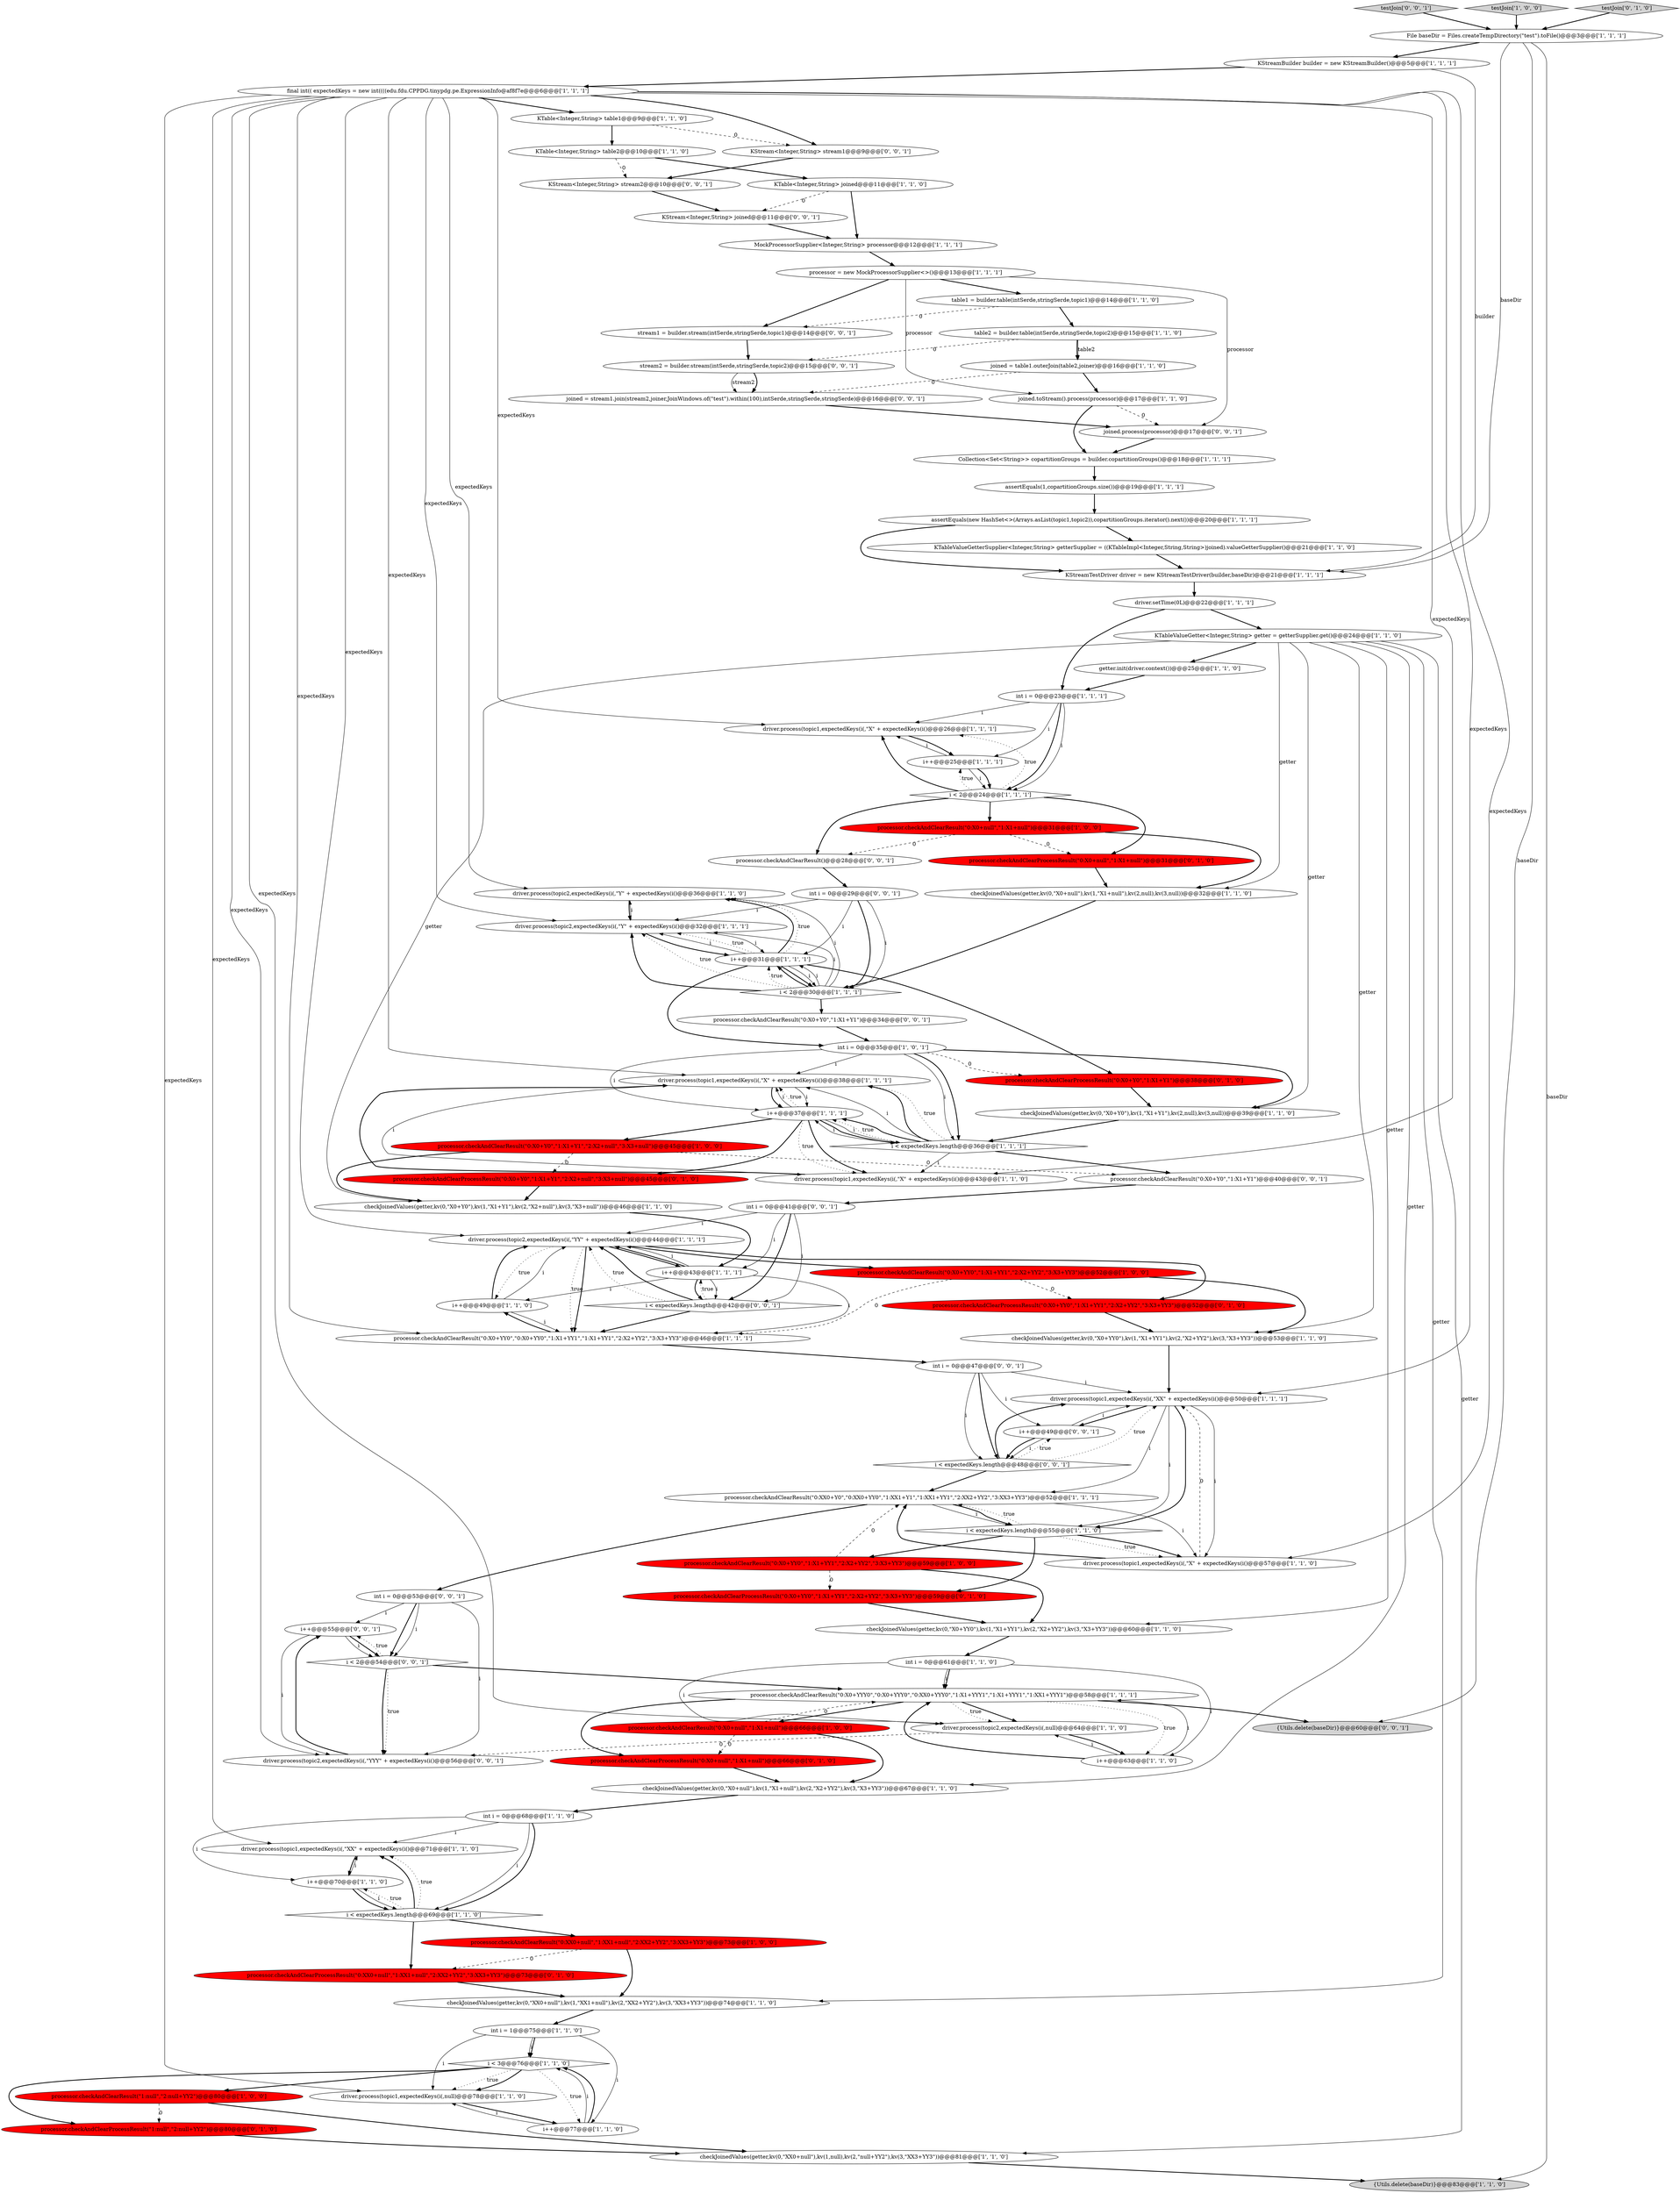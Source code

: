 digraph {
47 [style = filled, label = "KStreamBuilder builder = new KStreamBuilder()@@@5@@@['1', '1', '1']", fillcolor = white, shape = ellipse image = "AAA0AAABBB1BBB"];
90 [style = filled, label = "processor.checkAndClearResult(\"0:X0+Y0\",\"1:X1+Y1\")@@@40@@@['0', '0', '1']", fillcolor = white, shape = ellipse image = "AAA0AAABBB3BBB"];
0 [style = filled, label = "joined = table1.outerJoin(table2,joiner)@@@16@@@['1', '1', '0']", fillcolor = white, shape = ellipse image = "AAA0AAABBB1BBB"];
69 [style = filled, label = "processor.checkAndClearResult(\"0:X0+null\",\"1:X1+null\")@@@66@@@['1', '0', '0']", fillcolor = red, shape = ellipse image = "AAA1AAABBB1BBB"];
30 [style = filled, label = "i++@@@43@@@['1', '1', '1']", fillcolor = white, shape = ellipse image = "AAA0AAABBB1BBB"];
67 [style = filled, label = "driver.process(topic2,expectedKeys(i(,\"YY\" + expectedKeys(i()@@@44@@@['1', '1', '1']", fillcolor = white, shape = ellipse image = "AAA0AAABBB1BBB"];
73 [style = filled, label = "processor.checkAndClearProcessResult(\"0:X0+null\",\"1:X1+null\")@@@31@@@['0', '1', '0']", fillcolor = red, shape = ellipse image = "AAA1AAABBB2BBB"];
31 [style = filled, label = "i++@@@37@@@['1', '1', '1']", fillcolor = white, shape = ellipse image = "AAA0AAABBB1BBB"];
68 [style = filled, label = "processor.checkAndClearResult(\"0:X0+YYY0\",\"0:X0+YYY0\",\"0:XX0+YYY0\",\"1:X1+YYY1\",\"1:X1+YYY1\",\"1:XX1+YYY1\")@@@58@@@['1', '1', '1']", fillcolor = white, shape = ellipse image = "AAA0AAABBB1BBB"];
83 [style = filled, label = "KStream<Integer,String> stream2@@@10@@@['0', '0', '1']", fillcolor = white, shape = ellipse image = "AAA0AAABBB3BBB"];
98 [style = filled, label = "i++@@@55@@@['0', '0', '1']", fillcolor = white, shape = ellipse image = "AAA0AAABBB3BBB"];
95 [style = filled, label = "i < expectedKeys.length@@@42@@@['0', '0', '1']", fillcolor = white, shape = diamond image = "AAA0AAABBB3BBB"];
37 [style = filled, label = "final int(( expectedKeys = new int((((edu.fdu.CPPDG.tinypdg.pe.ExpressionInfo@af8f7e@@@6@@@['1', '1', '1']", fillcolor = white, shape = ellipse image = "AAA0AAABBB1BBB"];
53 [style = filled, label = "processor.checkAndClearResult(\"0:XX0+Y0\",\"0:XX0+YY0\",\"1:XX1+Y1\",\"1:XX1+YY1\",\"2:XX2+YY2\",\"3:XX3+YY3\")@@@52@@@['1', '1', '1']", fillcolor = white, shape = ellipse image = "AAA0AAABBB1BBB"];
54 [style = filled, label = "File baseDir = Files.createTempDirectory(\"test\").toFile()@@@3@@@['1', '1', '1']", fillcolor = white, shape = ellipse image = "AAA0AAABBB1BBB"];
38 [style = filled, label = "KTable<Integer,String> joined@@@11@@@['1', '1', '0']", fillcolor = white, shape = ellipse image = "AAA0AAABBB1BBB"];
45 [style = filled, label = "processor.checkAndClearResult(\"0:X0+YY0\",\"1:X1+YY1\",\"2:X2+YY2\",\"3:X3+YY3\")@@@59@@@['1', '0', '0']", fillcolor = red, shape = ellipse image = "AAA1AAABBB1BBB"];
36 [style = filled, label = "checkJoinedValues(getter,kv(0,\"X0+Y0\"),kv(1,\"X1+Y1\"),kv(2,\"X2+null\"),kv(3,\"X3+null\"))@@@46@@@['1', '1', '0']", fillcolor = white, shape = ellipse image = "AAA0AAABBB1BBB"];
57 [style = filled, label = "checkJoinedValues(getter,kv(0,\"X0+YY0\"),kv(1,\"X1+YY1\"),kv(2,\"X2+YY2\"),kv(3,\"X3+YY3\"))@@@53@@@['1', '1', '0']", fillcolor = white, shape = ellipse image = "AAA0AAABBB1BBB"];
76 [style = filled, label = "processor.checkAndClearProcessResult(\"0:X0+Y0\",\"1:X1+Y1\")@@@38@@@['0', '1', '0']", fillcolor = red, shape = ellipse image = "AAA1AAABBB2BBB"];
3 [style = filled, label = "processor.checkAndClearResult(\"0:X0+YY0\",\"0:X0+YY0\",\"1:X1+YY1\",\"1:X1+YY1\",\"2:X2+YY2\",\"3:X3+YY3\")@@@46@@@['1', '1', '1']", fillcolor = white, shape = ellipse image = "AAA0AAABBB1BBB"];
49 [style = filled, label = "i < 3@@@76@@@['1', '1', '0']", fillcolor = white, shape = diamond image = "AAA0AAABBB1BBB"];
33 [style = filled, label = "checkJoinedValues(getter,kv(0,\"XX0+null\"),kv(1,\"XX1+null\"),kv(2,\"XX2+YY2\"),kv(3,\"XX3+YY3\"))@@@74@@@['1', '1', '0']", fillcolor = white, shape = ellipse image = "AAA0AAABBB1BBB"];
77 [style = filled, label = "processor.checkAndClearProcessResult(\"0:X0+YY0\",\"1:X1+YY1\",\"2:X2+YY2\",\"3:X3+YY3\")@@@59@@@['0', '1', '0']", fillcolor = red, shape = ellipse image = "AAA1AAABBB2BBB"];
99 [style = filled, label = "i < 2@@@54@@@['0', '0', '1']", fillcolor = white, shape = diamond image = "AAA0AAABBB3BBB"];
75 [style = filled, label = "processor.checkAndClearProcessResult(\"1:null\",\"2:null+YY2\")@@@80@@@['0', '1', '0']", fillcolor = red, shape = ellipse image = "AAA1AAABBB2BBB"];
80 [style = filled, label = "stream2 = builder.stream(intSerde,stringSerde,topic2)@@@15@@@['0', '0', '1']", fillcolor = white, shape = ellipse image = "AAA0AAABBB3BBB"];
97 [style = filled, label = "{Utils.delete(baseDir)}@@@60@@@['0', '0', '1']", fillcolor = lightgray, shape = ellipse image = "AAA0AAABBB3BBB"];
52 [style = filled, label = "Collection<Set<String>> copartitionGroups = builder.copartitionGroups()@@@18@@@['1', '1', '1']", fillcolor = white, shape = ellipse image = "AAA0AAABBB1BBB"];
93 [style = filled, label = "int i = 0@@@41@@@['0', '0', '1']", fillcolor = white, shape = ellipse image = "AAA0AAABBB3BBB"];
84 [style = filled, label = "int i = 0@@@53@@@['0', '0', '1']", fillcolor = white, shape = ellipse image = "AAA0AAABBB3BBB"];
43 [style = filled, label = "KTableValueGetterSupplier<Integer,String> getterSupplier = ((KTableImpl<Integer,String,String>)joined).valueGetterSupplier()@@@21@@@['1', '1', '0']", fillcolor = white, shape = ellipse image = "AAA0AAABBB1BBB"];
32 [style = filled, label = "int i = 0@@@68@@@['1', '1', '0']", fillcolor = white, shape = ellipse image = "AAA0AAABBB1BBB"];
20 [style = filled, label = "checkJoinedValues(getter,kv(0,\"X0+Y0\"),kv(1,\"X1+Y1\"),kv(2,null),kv(3,null))@@@39@@@['1', '1', '0']", fillcolor = white, shape = ellipse image = "AAA0AAABBB1BBB"];
23 [style = filled, label = "driver.setTime(0L)@@@22@@@['1', '1', '1']", fillcolor = white, shape = ellipse image = "AAA0AAABBB1BBB"];
66 [style = filled, label = "i++@@@49@@@['1', '1', '0']", fillcolor = white, shape = ellipse image = "AAA0AAABBB1BBB"];
88 [style = filled, label = "stream1 = builder.stream(intSerde,stringSerde,topic1)@@@14@@@['0', '0', '1']", fillcolor = white, shape = ellipse image = "AAA0AAABBB3BBB"];
13 [style = filled, label = "driver.process(topic1,expectedKeys(i(,\"X\" + expectedKeys(i()@@@38@@@['1', '1', '1']", fillcolor = white, shape = ellipse image = "AAA0AAABBB1BBB"];
48 [style = filled, label = "KTableValueGetter<Integer,String> getter = getterSupplier.get()@@@24@@@['1', '1', '0']", fillcolor = white, shape = ellipse image = "AAA0AAABBB1BBB"];
9 [style = filled, label = "i < expectedKeys.length@@@55@@@['1', '1', '0']", fillcolor = white, shape = diamond image = "AAA0AAABBB1BBB"];
4 [style = filled, label = "int i = 0@@@61@@@['1', '1', '0']", fillcolor = white, shape = ellipse image = "AAA0AAABBB1BBB"];
62 [style = filled, label = "i++@@@31@@@['1', '1', '1']", fillcolor = white, shape = ellipse image = "AAA0AAABBB1BBB"];
65 [style = filled, label = "driver.process(topic2,expectedKeys(i(,\"Y\" + expectedKeys(i()@@@36@@@['1', '1', '0']", fillcolor = white, shape = ellipse image = "AAA0AAABBB1BBB"];
78 [style = filled, label = "processor.checkAndClearProcessResult(\"0:X0+null\",\"1:X1+null\")@@@66@@@['0', '1', '0']", fillcolor = red, shape = ellipse image = "AAA1AAABBB2BBB"];
22 [style = filled, label = "int i = 0@@@35@@@['1', '0', '1']", fillcolor = white, shape = ellipse image = "AAA0AAABBB1BBB"];
19 [style = filled, label = "driver.process(topic1,expectedKeys(i(,\"X\" + expectedKeys(i()@@@57@@@['1', '1', '0']", fillcolor = white, shape = ellipse image = "AAA0AAABBB1BBB"];
24 [style = filled, label = "checkJoinedValues(getter,kv(0,\"X0+null\"),kv(1,\"X1+null\"),kv(2,null),kv(3,null))@@@32@@@['1', '1', '0']", fillcolor = white, shape = ellipse image = "AAA0AAABBB1BBB"];
96 [style = filled, label = "testJoin['0', '0', '1']", fillcolor = lightgray, shape = diamond image = "AAA0AAABBB3BBB"];
25 [style = filled, label = "driver.process(topic1,expectedKeys(i(,\"X\" + expectedKeys(i()@@@26@@@['1', '1', '1']", fillcolor = white, shape = ellipse image = "AAA0AAABBB1BBB"];
27 [style = filled, label = "driver.process(topic2,expectedKeys(i(,null)@@@64@@@['1', '1', '0']", fillcolor = white, shape = ellipse image = "AAA0AAABBB1BBB"];
91 [style = filled, label = "joined = stream1.join(stream2,joiner,JoinWindows.of(\"test\").within(100),intSerde,stringSerde,stringSerde)@@@16@@@['0', '0', '1']", fillcolor = white, shape = ellipse image = "AAA0AAABBB3BBB"];
58 [style = filled, label = "testJoin['1', '0', '0']", fillcolor = lightgray, shape = diamond image = "AAA0AAABBB1BBB"];
11 [style = filled, label = "processor.checkAndClearResult(\"0:XX0+null\",\"1:XX1+null\",\"2:XX2+YY2\",\"3:XX3+YY3\")@@@73@@@['1', '0', '0']", fillcolor = red, shape = ellipse image = "AAA1AAABBB1BBB"];
59 [style = filled, label = "driver.process(topic1,expectedKeys(i(,\"XX\" + expectedKeys(i()@@@50@@@['1', '1', '1']", fillcolor = white, shape = ellipse image = "AAA0AAABBB1BBB"];
18 [style = filled, label = "getter.init(driver.context())@@@25@@@['1', '1', '0']", fillcolor = white, shape = ellipse image = "AAA0AAABBB1BBB"];
12 [style = filled, label = "KTable<Integer,String> table2@@@10@@@['1', '1', '0']", fillcolor = white, shape = ellipse image = "AAA0AAABBB1BBB"];
64 [style = filled, label = "driver.process(topic1,expectedKeys(i(,\"XX\" + expectedKeys(i()@@@71@@@['1', '1', '0']", fillcolor = white, shape = ellipse image = "AAA0AAABBB1BBB"];
72 [style = filled, label = "testJoin['0', '1', '0']", fillcolor = lightgray, shape = diamond image = "AAA0AAABBB2BBB"];
8 [style = filled, label = "KTable<Integer,String> table1@@@9@@@['1', '1', '0']", fillcolor = white, shape = ellipse image = "AAA0AAABBB1BBB"];
55 [style = filled, label = "processor.checkAndClearResult(\"1:null\",\"2:null+YY2\")@@@80@@@['1', '0', '0']", fillcolor = red, shape = ellipse image = "AAA1AAABBB1BBB"];
14 [style = filled, label = "i < 2@@@30@@@['1', '1', '1']", fillcolor = white, shape = diamond image = "AAA0AAABBB1BBB"];
92 [style = filled, label = "int i = 0@@@47@@@['0', '0', '1']", fillcolor = white, shape = ellipse image = "AAA0AAABBB3BBB"];
60 [style = filled, label = "{Utils.delete(baseDir)}@@@83@@@['1', '1', '0']", fillcolor = lightgray, shape = ellipse image = "AAA0AAABBB1BBB"];
21 [style = filled, label = "processor.checkAndClearResult(\"0:X0+Y0\",\"1:X1+Y1\",\"2:X2+null\",\"3:X3+null\")@@@45@@@['1', '0', '0']", fillcolor = red, shape = ellipse image = "AAA1AAABBB1BBB"];
35 [style = filled, label = "checkJoinedValues(getter,kv(0,\"X0+null\"),kv(1,\"X1+null\"),kv(2,\"X2+YY2\"),kv(3,\"X3+YY3\"))@@@67@@@['1', '1', '0']", fillcolor = white, shape = ellipse image = "AAA0AAABBB1BBB"];
1 [style = filled, label = "i < expectedKeys.length@@@36@@@['1', '1', '1']", fillcolor = white, shape = diamond image = "AAA0AAABBB1BBB"];
81 [style = filled, label = "i++@@@49@@@['0', '0', '1']", fillcolor = white, shape = ellipse image = "AAA0AAABBB3BBB"];
50 [style = filled, label = "joined.toStream().process(processor)@@@17@@@['1', '1', '0']", fillcolor = white, shape = ellipse image = "AAA0AAABBB1BBB"];
10 [style = filled, label = "MockProcessorSupplier<Integer,String> processor@@@12@@@['1', '1', '1']", fillcolor = white, shape = ellipse image = "AAA0AAABBB1BBB"];
85 [style = filled, label = "processor.checkAndClearResult(\"0:X0+Y0\",\"1:X1+Y1\")@@@34@@@['0', '0', '1']", fillcolor = white, shape = ellipse image = "AAA0AAABBB3BBB"];
46 [style = filled, label = "int i = 1@@@75@@@['1', '1', '0']", fillcolor = white, shape = ellipse image = "AAA0AAABBB1BBB"];
5 [style = filled, label = "checkJoinedValues(getter,kv(0,\"X0+YY0\"),kv(1,\"X1+YY1\"),kv(2,\"X2+YY2\"),kv(3,\"X3+YY3\"))@@@60@@@['1', '1', '0']", fillcolor = white, shape = ellipse image = "AAA0AAABBB1BBB"];
71 [style = filled, label = "processor.checkAndClearProcessResult(\"0:X0+Y0\",\"1:X1+Y1\",\"2:X2+null\",\"3:X3+null\")@@@45@@@['0', '1', '0']", fillcolor = red, shape = ellipse image = "AAA1AAABBB2BBB"];
82 [style = filled, label = "joined.process(processor)@@@17@@@['0', '0', '1']", fillcolor = white, shape = ellipse image = "AAA0AAABBB3BBB"];
15 [style = filled, label = "processor = new MockProcessorSupplier<>()@@@13@@@['1', '1', '1']", fillcolor = white, shape = ellipse image = "AAA0AAABBB1BBB"];
87 [style = filled, label = "KStream<Integer,String> joined@@@11@@@['0', '0', '1']", fillcolor = white, shape = ellipse image = "AAA0AAABBB3BBB"];
74 [style = filled, label = "processor.checkAndClearProcessResult(\"0:X0+YY0\",\"1:X1+YY1\",\"2:X2+YY2\",\"3:X3+YY3\")@@@52@@@['0', '1', '0']", fillcolor = red, shape = ellipse image = "AAA1AAABBB2BBB"];
2 [style = filled, label = "i++@@@63@@@['1', '1', '0']", fillcolor = white, shape = ellipse image = "AAA0AAABBB1BBB"];
7 [style = filled, label = "driver.process(topic2,expectedKeys(i(,\"Y\" + expectedKeys(i()@@@32@@@['1', '1', '1']", fillcolor = white, shape = ellipse image = "AAA0AAABBB1BBB"];
56 [style = filled, label = "i < 2@@@24@@@['1', '1', '1']", fillcolor = white, shape = diamond image = "AAA0AAABBB1BBB"];
29 [style = filled, label = "processor.checkAndClearResult(\"0:X0+YY0\",\"1:X1+YY1\",\"2:X2+YY2\",\"3:X3+YY3\")@@@52@@@['1', '0', '0']", fillcolor = red, shape = ellipse image = "AAA1AAABBB1BBB"];
39 [style = filled, label = "KStreamTestDriver driver = new KStreamTestDriver(builder,baseDir)@@@21@@@['1', '1', '1']", fillcolor = white, shape = ellipse image = "AAA0AAABBB1BBB"];
63 [style = filled, label = "processor.checkAndClearResult(\"0:X0+null\",\"1:X1+null\")@@@31@@@['1', '0', '0']", fillcolor = red, shape = ellipse image = "AAA1AAABBB1BBB"];
40 [style = filled, label = "driver.process(topic1,expectedKeys(i(,\"X\" + expectedKeys(i()@@@43@@@['1', '1', '0']", fillcolor = white, shape = ellipse image = "AAA0AAABBB1BBB"];
34 [style = filled, label = "driver.process(topic1,expectedKeys(i(,null)@@@78@@@['1', '1', '0']", fillcolor = white, shape = ellipse image = "AAA0AAABBB1BBB"];
42 [style = filled, label = "i++@@@70@@@['1', '1', '0']", fillcolor = white, shape = ellipse image = "AAA0AAABBB1BBB"];
79 [style = filled, label = "processor.checkAndClearResult()@@@28@@@['0', '0', '1']", fillcolor = white, shape = ellipse image = "AAA0AAABBB3BBB"];
86 [style = filled, label = "int i = 0@@@29@@@['0', '0', '1']", fillcolor = white, shape = ellipse image = "AAA0AAABBB3BBB"];
6 [style = filled, label = "i++@@@77@@@['1', '1', '0']", fillcolor = white, shape = ellipse image = "AAA0AAABBB1BBB"];
17 [style = filled, label = "assertEquals(new HashSet<>(Arrays.asList(topic1,topic2)),copartitionGroups.iterator().next())@@@20@@@['1', '1', '1']", fillcolor = white, shape = ellipse image = "AAA0AAABBB1BBB"];
94 [style = filled, label = "driver.process(topic2,expectedKeys(i(,\"YYY\" + expectedKeys(i()@@@56@@@['0', '0', '1']", fillcolor = white, shape = ellipse image = "AAA0AAABBB3BBB"];
100 [style = filled, label = "KStream<Integer,String> stream1@@@9@@@['0', '0', '1']", fillcolor = white, shape = ellipse image = "AAA0AAABBB3BBB"];
16 [style = filled, label = "table2 = builder.table(intSerde,stringSerde,topic2)@@@15@@@['1', '1', '0']", fillcolor = white, shape = ellipse image = "AAA0AAABBB1BBB"];
61 [style = filled, label = "int i = 0@@@23@@@['1', '1', '1']", fillcolor = white, shape = ellipse image = "AAA0AAABBB1BBB"];
89 [style = filled, label = "i < expectedKeys.length@@@48@@@['0', '0', '1']", fillcolor = white, shape = diamond image = "AAA0AAABBB3BBB"];
70 [style = filled, label = "processor.checkAndClearProcessResult(\"0:XX0+null\",\"1:XX1+null\",\"2:XX2+YY2\",\"3:XX3+YY3\")@@@73@@@['0', '1', '0']", fillcolor = red, shape = ellipse image = "AAA1AAABBB2BBB"];
41 [style = filled, label = "i < expectedKeys.length@@@69@@@['1', '1', '0']", fillcolor = white, shape = diamond image = "AAA0AAABBB1BBB"];
51 [style = filled, label = "assertEquals(1,copartitionGroups.size())@@@19@@@['1', '1', '1']", fillcolor = white, shape = ellipse image = "AAA0AAABBB1BBB"];
26 [style = filled, label = "table1 = builder.table(intSerde,stringSerde,topic1)@@@14@@@['1', '1', '0']", fillcolor = white, shape = ellipse image = "AAA0AAABBB1BBB"];
28 [style = filled, label = "checkJoinedValues(getter,kv(0,\"XX0+null\"),kv(1,null),kv(2,\"null+YY2\"),kv(3,\"XX3+YY3\"))@@@81@@@['1', '1', '0']", fillcolor = white, shape = ellipse image = "AAA0AAABBB1BBB"];
44 [style = filled, label = "i++@@@25@@@['1', '1', '1']", fillcolor = white, shape = ellipse image = "AAA0AAABBB1BBB"];
92->59 [style = solid, label="i"];
47->39 [style = solid, label="builder"];
48->28 [style = solid, label="getter"];
13->31 [style = solid, label="i"];
32->64 [style = solid, label="i"];
42->41 [style = bold, label=""];
16->0 [style = bold, label=""];
62->14 [style = bold, label=""];
7->62 [style = bold, label=""];
45->77 [style = dashed, label="0"];
59->9 [style = solid, label="i"];
79->86 [style = bold, label=""];
53->9 [style = solid, label="i"];
62->7 [style = solid, label="i"];
68->69 [style = bold, label=""];
61->56 [style = bold, label=""];
9->77 [style = bold, label=""];
3->92 [style = bold, label=""];
14->7 [style = solid, label="i"];
11->70 [style = dashed, label="0"];
94->98 [style = bold, label=""];
95->67 [style = bold, label=""];
93->95 [style = solid, label="i"];
59->9 [style = bold, label=""];
99->94 [style = bold, label=""];
54->60 [style = solid, label="baseDir"];
49->34 [style = dotted, label="true"];
32->42 [style = solid, label="i"];
62->76 [style = bold, label=""];
1->31 [style = dotted, label="true"];
2->27 [style = solid, label="i"];
31->21 [style = bold, label=""];
47->37 [style = bold, label=""];
31->1 [style = bold, label=""];
41->11 [style = bold, label=""];
57->59 [style = bold, label=""];
84->99 [style = bold, label=""];
44->25 [style = solid, label="i"];
40->13 [style = bold, label=""];
48->5 [style = solid, label="getter"];
22->1 [style = solid, label="i"];
1->13 [style = bold, label=""];
37->59 [style = solid, label="expectedKeys"];
25->44 [style = bold, label=""];
4->68 [style = solid, label="i"];
64->42 [style = bold, label=""];
2->68 [style = solid, label="i"];
14->7 [style = bold, label=""];
49->55 [style = bold, label=""];
4->2 [style = solid, label="i"];
59->53 [style = solid, label="i"];
96->54 [style = bold, label=""];
1->13 [style = dotted, label="true"];
14->62 [style = solid, label="i"];
12->38 [style = bold, label=""];
65->7 [style = bold, label=""];
3->66 [style = bold, label=""];
21->36 [style = bold, label=""];
18->61 [style = bold, label=""];
93->67 [style = solid, label="i"];
33->46 [style = bold, label=""];
62->65 [style = bold, label=""];
39->23 [style = bold, label=""];
41->64 [style = bold, label=""];
51->17 [style = bold, label=""];
88->80 [style = bold, label=""];
95->3 [style = bold, label=""];
14->7 [style = dotted, label="true"];
67->29 [style = bold, label=""];
11->33 [style = bold, label=""];
61->25 [style = solid, label="i"];
31->40 [style = bold, label=""];
37->7 [style = solid, label="expectedKeys"];
95->67 [style = dotted, label="true"];
89->81 [style = dotted, label="true"];
68->78 [style = bold, label=""];
82->52 [style = bold, label=""];
48->57 [style = solid, label="getter"];
41->42 [style = dotted, label="true"];
48->18 [style = bold, label=""];
13->31 [style = bold, label=""];
1->31 [style = bold, label=""];
67->3 [style = bold, label=""];
100->83 [style = bold, label=""];
81->89 [style = bold, label=""];
1->40 [style = solid, label="i"];
56->79 [style = bold, label=""];
27->2 [style = bold, label=""];
1->13 [style = solid, label="i"];
31->13 [style = solid, label="i"];
9->53 [style = dotted, label="true"];
63->79 [style = dashed, label="0"];
22->76 [style = dashed, label="0"];
61->44 [style = solid, label="i"];
62->14 [style = solid, label="i"];
6->49 [style = solid, label="i"];
30->67 [style = bold, label=""];
30->95 [style = solid, label="i"];
31->40 [style = dotted, label="true"];
66->67 [style = bold, label=""];
37->40 [style = solid, label="expectedKeys"];
31->1 [style = solid, label="i"];
23->61 [style = bold, label=""];
81->89 [style = solid, label="i"];
70->33 [style = bold, label=""];
6->49 [style = bold, label=""];
98->99 [style = solid, label="i"];
75->28 [style = bold, label=""];
42->41 [style = solid, label="i"];
7->65 [style = solid, label="i"];
98->99 [style = bold, label=""];
56->25 [style = dotted, label="true"];
56->25 [style = bold, label=""];
58->54 [style = bold, label=""];
92->89 [style = solid, label="i"];
62->7 [style = dotted, label="true"];
23->48 [style = bold, label=""];
37->94 [style = solid, label="expectedKeys"];
67->3 [style = dotted, label="true"];
21->71 [style = dashed, label="0"];
26->16 [style = bold, label=""];
36->30 [style = bold, label=""];
71->36 [style = bold, label=""];
22->20 [style = bold, label=""];
78->35 [style = bold, label=""];
59->81 [style = bold, label=""];
17->39 [style = bold, label=""];
67->30 [style = bold, label=""];
32->41 [style = solid, label="i"];
84->98 [style = solid, label="i"];
19->59 [style = dashed, label="0"];
41->64 [style = dotted, label="true"];
0->91 [style = dashed, label="0"];
52->51 [style = bold, label=""];
54->39 [style = solid, label="baseDir"];
37->64 [style = solid, label="expectedKeys"];
29->57 [style = bold, label=""];
86->62 [style = solid, label="i"];
89->59 [style = dotted, label="true"];
68->2 [style = dotted, label="true"];
80->91 [style = bold, label=""];
99->98 [style = dotted, label="true"];
66->3 [style = solid, label="i"];
41->70 [style = bold, label=""];
37->27 [style = solid, label="expectedKeys"];
22->31 [style = solid, label="i"];
44->56 [style = bold, label=""];
89->53 [style = bold, label=""];
30->66 [style = solid, label="i"];
62->22 [style = bold, label=""];
86->14 [style = solid, label="i"];
55->75 [style = dashed, label="0"];
21->90 [style = dashed, label="0"];
16->80 [style = dashed, label="0"];
92->89 [style = bold, label=""];
50->82 [style = dashed, label="0"];
35->32 [style = bold, label=""];
30->67 [style = solid, label="i"];
20->1 [style = bold, label=""];
30->95 [style = bold, label=""];
62->65 [style = dotted, label="true"];
67->66 [style = dotted, label="true"];
48->33 [style = solid, label="getter"];
63->24 [style = bold, label=""];
37->25 [style = solid, label="expectedKeys"];
37->67 [style = solid, label="expectedKeys"];
49->6 [style = dotted, label="true"];
92->81 [style = solid, label="i"];
95->30 [style = dotted, label="true"];
8->100 [style = dashed, label="0"];
16->0 [style = solid, label="table2"];
68->97 [style = bold, label=""];
17->43 [style = bold, label=""];
99->68 [style = bold, label=""];
15->50 [style = solid, label="processor"];
87->10 [style = bold, label=""];
93->95 [style = bold, label=""];
54->97 [style = solid, label="baseDir"];
98->94 [style = solid, label="i"];
9->19 [style = dotted, label="true"];
19->53 [style = bold, label=""];
1->90 [style = bold, label=""];
86->14 [style = bold, label=""];
28->60 [style = bold, label=""];
44->56 [style = solid, label="i"];
85->22 [style = bold, label=""];
69->68 [style = dashed, label="0"];
56->44 [style = dotted, label="true"];
5->4 [style = bold, label=""];
37->34 [style = solid, label="expectedKeys"];
37->3 [style = solid, label="expectedKeys"];
9->19 [style = bold, label=""];
49->75 [style = bold, label=""];
42->64 [style = solid, label="i"];
63->73 [style = dashed, label="0"];
32->41 [style = bold, label=""];
31->13 [style = dotted, label="true"];
56->63 [style = bold, label=""];
22->1 [style = bold, label=""];
37->8 [style = bold, label=""];
68->27 [style = bold, label=""];
53->9 [style = bold, label=""];
13->40 [style = solid, label="i"];
48->36 [style = solid, label="getter"];
43->39 [style = bold, label=""];
46->34 [style = solid, label="i"];
89->59 [style = bold, label=""];
8->12 [style = bold, label=""];
37->100 [style = bold, label=""];
7->62 [style = solid, label="i"];
37->13 [style = solid, label="expectedKeys"];
80->91 [style = solid, label="stream2"];
56->73 [style = bold, label=""];
38->87 [style = dashed, label="0"];
10->15 [style = bold, label=""];
77->5 [style = bold, label=""];
59->19 [style = solid, label="i"];
90->93 [style = bold, label=""];
14->65 [style = solid, label="i"];
84->99 [style = solid, label="i"];
38->10 [style = bold, label=""];
45->53 [style = dashed, label="0"];
37->65 [style = solid, label="expectedKeys"];
22->13 [style = solid, label="i"];
46->49 [style = bold, label=""];
67->74 [style = bold, label=""];
48->20 [style = solid, label="getter"];
74->57 [style = bold, label=""];
61->56 [style = solid, label="i"];
73->24 [style = bold, label=""];
72->54 [style = bold, label=""];
48->24 [style = solid, label="getter"];
15->82 [style = solid, label="processor"];
4->27 [style = solid, label="i"];
1->31 [style = solid, label="i"];
15->88 [style = bold, label=""];
49->34 [style = bold, label=""];
86->7 [style = solid, label="i"];
14->62 [style = dotted, label="true"];
50->52 [style = bold, label=""];
69->35 [style = bold, label=""];
0->50 [style = bold, label=""];
15->26 [style = bold, label=""];
24->14 [style = bold, label=""];
48->35 [style = solid, label="getter"];
31->71 [style = bold, label=""];
76->20 [style = bold, label=""];
37->19 [style = solid, label="expectedKeys"];
54->47 [style = bold, label=""];
12->83 [style = dashed, label="0"];
99->94 [style = dotted, label="true"];
53->19 [style = solid, label="i"];
46->6 [style = solid, label="i"];
9->45 [style = bold, label=""];
68->27 [style = dotted, label="true"];
26->88 [style = dashed, label="0"];
69->78 [style = dashed, label="0"];
34->6 [style = bold, label=""];
29->3 [style = dashed, label="0"];
14->85 [style = bold, label=""];
53->84 [style = bold, label=""];
91->82 [style = bold, label=""];
66->67 [style = solid, label="i"];
14->62 [style = bold, label=""];
4->68 [style = bold, label=""];
29->74 [style = dashed, label="0"];
81->59 [style = solid, label="i"];
30->3 [style = solid, label="i"];
84->94 [style = solid, label="i"];
2->68 [style = bold, label=""];
27->94 [style = dashed, label="0"];
93->30 [style = solid, label="i"];
83->87 [style = bold, label=""];
55->28 [style = bold, label=""];
6->34 [style = solid, label="i"];
45->5 [style = bold, label=""];
46->49 [style = solid, label="i"];
}
